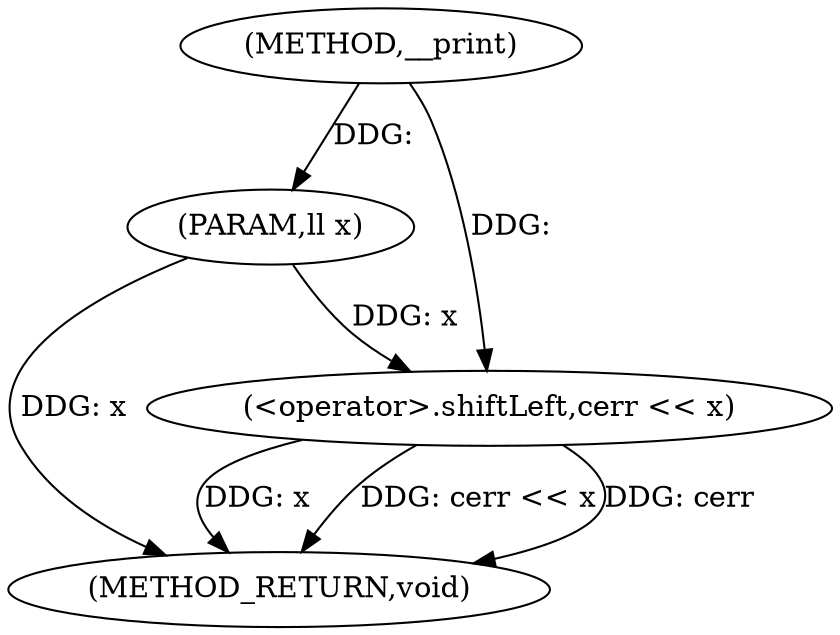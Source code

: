 digraph "__print" {  
"1000110" [label = "(METHOD,__print)" ]
"1000116" [label = "(METHOD_RETURN,void)" ]
"1000111" [label = "(PARAM,ll x)" ]
"1000113" [label = "(<operator>.shiftLeft,cerr << x)" ]
  "1000111" -> "1000116"  [ label = "DDG: x"] 
  "1000113" -> "1000116"  [ label = "DDG: x"] 
  "1000113" -> "1000116"  [ label = "DDG: cerr << x"] 
  "1000113" -> "1000116"  [ label = "DDG: cerr"] 
  "1000110" -> "1000111"  [ label = "DDG: "] 
  "1000110" -> "1000113"  [ label = "DDG: "] 
  "1000111" -> "1000113"  [ label = "DDG: x"] 
}
